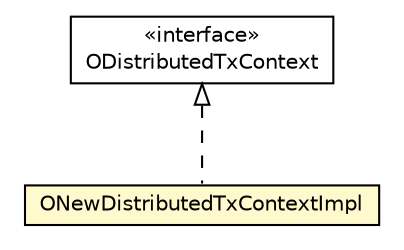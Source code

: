 #!/usr/local/bin/dot
#
# Class diagram 
# Generated by UMLGraph version R5_6-24-gf6e263 (http://www.umlgraph.org/)
#

digraph G {
	edge [fontname="Helvetica",fontsize=10,labelfontname="Helvetica",labelfontsize=10];
	node [fontname="Helvetica",fontsize=10,shape=plaintext];
	nodesep=0.25;
	ranksep=0.5;
	// com.orientechnologies.orient.server.distributed.ODistributedTxContext
	c4689199 [label=<<table title="com.orientechnologies.orient.server.distributed.ODistributedTxContext" border="0" cellborder="1" cellspacing="0" cellpadding="2" port="p" href="../ODistributedTxContext.html">
		<tr><td><table border="0" cellspacing="0" cellpadding="1">
<tr><td align="center" balign="center"> &#171;interface&#187; </td></tr>
<tr><td align="center" balign="center"> ODistributedTxContext </td></tr>
		</table></td></tr>
		</table>>, URL="../ODistributedTxContext.html", fontname="Helvetica", fontcolor="black", fontsize=10.0];
	// com.orientechnologies.orient.server.distributed.impl.ONewDistributedTxContextImpl
	c4689478 [label=<<table title="com.orientechnologies.orient.server.distributed.impl.ONewDistributedTxContextImpl" border="0" cellborder="1" cellspacing="0" cellpadding="2" port="p" bgcolor="lemonChiffon" href="./ONewDistributedTxContextImpl.html">
		<tr><td><table border="0" cellspacing="0" cellpadding="1">
<tr><td align="center" balign="center"> ONewDistributedTxContextImpl </td></tr>
		</table></td></tr>
		</table>>, URL="./ONewDistributedTxContextImpl.html", fontname="Helvetica", fontcolor="black", fontsize=10.0];
	//com.orientechnologies.orient.server.distributed.impl.ONewDistributedTxContextImpl implements com.orientechnologies.orient.server.distributed.ODistributedTxContext
	c4689199:p -> c4689478:p [dir=back,arrowtail=empty,style=dashed];
}

